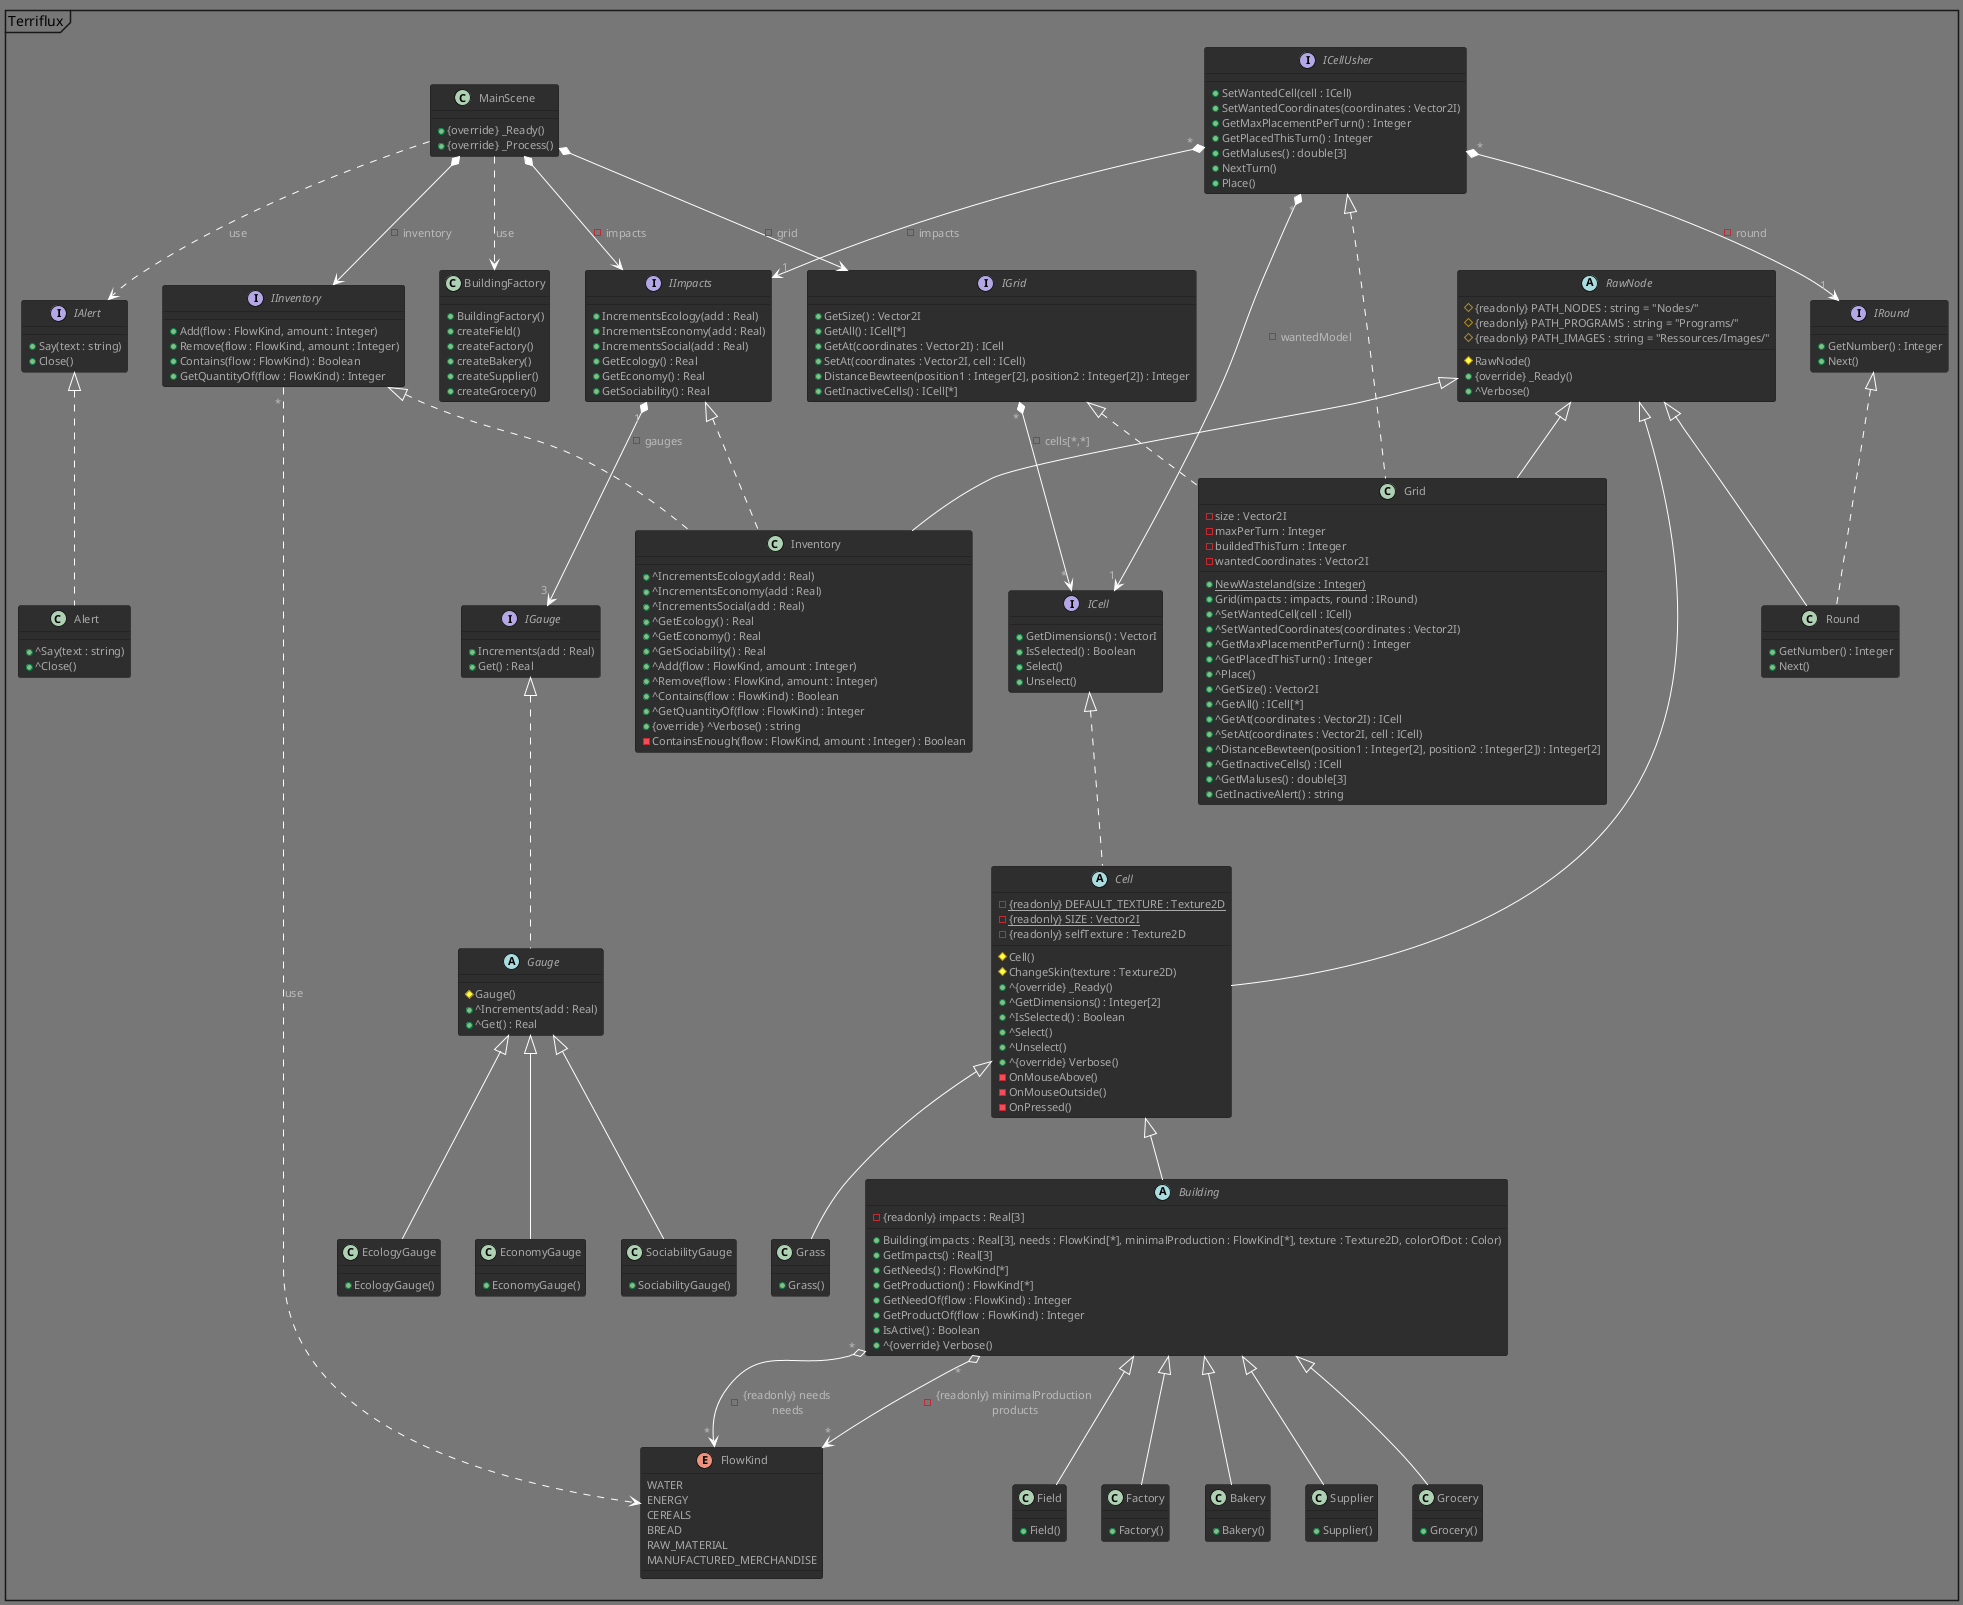 @startuml Terriflux
!theme reddress-darkgreen

mainframe Terriflux

/' MAIN SCENE '/
class MainScene 
{
    + {override} _Ready()
    + {override} _Process()
}
MainScene *--> IImpacts : - impacts
MainScene *--> IGrid : - grid
MainScene *--> IInventory : - inventory
MainScene ..> BuildingFactory : use  /' Via la PlacementList '/
MainScene ..> IAlert : use  

/' GENERAL '/
/' Any node of our own creation '/
abstract RawNode  /' extends Godot.Node '/
{
    # {readonly} PATH_NODES : string = "Nodes/"
    # {readonly} PATH_PROGRAMS : string = "Programs/"
    # {readonly} PATH_IMAGES : string = "Ressources/Images/"
    # RawNode() /' this.Name = this.getClass().ToString() '/ 
    + {override} _Ready()
    + ^Verbose()
}

/' CELLS '/
interface ICell 
{
    + GetDimensions() : VectorI 
    + IsSelected() : Boolean
    + Select()
    + Unselect() /' TODO - actuel ResetTexture '/
}
abstract Cell extends RawNode implements ICell
{
    - {static} {readonly} DEFAULT_TEXTURE : Texture2D
    - {static} {readonly} SIZE : Vector2I 
    - {readonly} selfTexture : Texture2D
    # Cell()
    # ChangeSkin(texture : Texture2D)
    + ^{override} _Ready() /' ChangeSkin() '/
    + ^GetDimensions() : Integer[2] 
    + ^IsSelected() : Boolean
    + ^Select()
    + ^Unselect() 
    + ^{override} Verbose()
    - OnMouseAbove()
    - OnMouseOutside()
    - OnPressed()
}
class Grass extends Cell
{
    + Grass() 
}
abstract Building extends Cell
{
    - {readonly} impacts : Real[3]
    + Building(impacts : Real[3], needs : FlowKind[*], minimalProduction : FlowKind[*], texture : Texture2D, colorOfDot : Color)
    + GetImpacts() : Real[3]
    + GetNeeds() : FlowKind[*]
    + GetProduction() : FlowKind[*]     /' minimal product '/
    + GetNeedOf(flow : FlowKind) : Integer
    + GetProductOf(flow : FlowKind) : Integer        /' minimal product '/
    + IsActive() : Boolean /' will produce sth this turn '/
    + ^{override} Verbose()
}
/' needs & minimalProduction = (FlowKind, Integer)[*] '/
Building" * " o--> " * "FlowKind : - {readonly} needs \n needs      
Building" * " o--> " * "FlowKind : - {readonly} minimalProduction \n products
enum FlowKind
{
    WATER
    ENERGY
    CEREALS
    BREAD
    RAW_MATERIAL
    MANUFACTURED_MERCHANDISE
}
class Field extends Building
{
    + Field()       /' 1.5, 4.0, -2.0; WATER,1 ; CEREALS,2 ; #Ce517b '/
}
class Factory extends Building
{
    + Factory()    /' 8.5, -23.0, -11.8 ; WATER,3, ENERGY,7, RAW_MATERIAL,4 ; MANUFACTURED_MERCHANDISE,5 ; #Ce7651 '/
}
class Bakery extends Building
{
    + Bakery()      /' 3.0, -1.0, -4.0 ; WATER,2, ENERGY,1, CEREALS,2 ; BREAD,3 ; #Ceb851 '/
}
class Supplier extends Building
{
    + Supplier()        /' 2.5, -2.0, -5.0 ; ; WATER,5, ENERGY,6 ; #51ce60 '/
}
class Grocery extends Building
{
    + Grocery()         /' 15.0, -2.5, -2.5 ; MANUFACTURED_MERCHANDISE,3, ENERGY,1 ; #51ceb4 '/
}
class BuildingFactory
{
    + BuildingFactory()
    + createField()
    + createFactory()
    + createBakery()
    + createSupplier()
    + createGrocery()
}

/' ROUNDS '/
interface IRound
{
    + GetNumber() : Integer
    + Next()
}
class Round extends RawNode implements IRound
{
    + GetNumber() : Integer
    + Next()
}

/' GRID '/
interface IGrid
{
    + GetSize() : Vector2I
    + GetAll() : ICell[*]       /' (ICell, Vector2I)[*] '/
    + GetAt(coordinates : Vector2I) : ICell
    + SetAt(coordinates : Vector2I, cell : ICell)
    + DistanceBewteen(position1 : Integer[2], position2 : Integer[2]) : Integer
    + GetInactiveCells() : ICell[*]        /' notamment les batiments qui ne peuvent produire '/
}
IGrid" * " *--> " * "ICell : - cells[*,*] 
/' gere uniquement le placement de cellule (et donc batiments) 
et les operations qui le precedent/suivent (choix du type, des coordonnees, etc) '/
interface ICellUsher  
{
    + SetWantedCell(cell : ICell)
    + SetWantedCoordinates(coordinates : Vector2I)
    + GetMaxPlacementPerTurn() : Integer
    + GetPlacedThisTurn() : Integer
    + GetMaluses() : double[3] 
    + NextTurn()
    + Place()   /' Confirm the placement - old StartPlacement() '/
}
ICellUsher" * " *--> " 1 "ICell : - wantedModel 
ICellUsher" * " *--> " 1 "IImpacts : - impacts 
ICellUsher" * " *--> " 1 "IRound : - round 
class Grid extends RawNode implements IGrid, ICellUsher
{
    - size : Vector2I
    - maxPerTurn : Integer
    - buildedThisTurn : Integer
    - wantedCoordinates : Vector2I
    + {static} NewWasteland(size : Integer)
    + Grid(impacts : impacts, round : IRound)
    + ^SetWantedCell(cell : ICell)
    + ^SetWantedCoordinates(coordinates : Vector2I)
    + ^GetMaxPlacementPerTurn() : Integer
    + ^GetPlacedThisTurn() : Integer
    + ^Place()
    + ^GetSize() : Vector2I
    + ^GetAll() : ICell[*]       
    + ^GetAt(coordinates : Vector2I) : ICell
    + ^SetAt(coordinates : Vector2I, cell : ICell)
    + ^DistanceBewteen(position1 : Integer[2], position2 : Integer[2]) : Integer[2]
    + ^GetInactiveCells() : ICell      
    + ^GetMaluses() : double[3]      
    + GetInactiveAlert() : string
}

/' INVENTORY & IMPACTS '/
interface IGauge
{
    + Increments(add : Real)
    + Get() : Real
}
abstract Gauge implements IGauge
{
    # Gauge()
    + ^Increments(add : Real)
    + ^Get() : Real
}
class EcologyGauge extends Gauge
{
    + EcologyGauge()
}
class EconomyGauge extends Gauge
{
    + EconomyGauge()
}
class SociabilityGauge extends Gauge
{
    + SociabilityGauge()
}
interface IImpacts
{
    + IncrementsEcology(add : Real)
    + IncrementsEconomy(add : Real)
    + IncrementsSocial(add : Real)
    + GetEcology() : Real
    + GetEconomy() : Real
    + GetSociability() : Real
}
IImpacts" 1 " *--> " 3 "IGauge : - gauges
interface IInventory 
{
    + Add(flow : FlowKind, amount : Integer)
    + Remove(flow : FlowKind, amount : Integer)
    + Contains(flow : FlowKind) : Boolean
    + GetQuantityOf(flow : FlowKind) : Integer
}
IInventory" * " ..> FlowKind : use
class Inventory extends RawNode implements IImpacts, IInventory /' ancien node Impact avec acces inventaire ET jauges, mais renommé '/
{   
    + ^IncrementsEcology(add : Real)
    + ^IncrementsEconomy(add : Real)
    + ^IncrementsSocial(add : Real)
    + ^GetEcology() : Real
    + ^GetEconomy() : Real
    + ^GetSociability() : Real
    + ^Add(flow : FlowKind, amount : Integer)
    + ^Remove(flow : FlowKind, amount : Integer)
    + ^Contains(flow : FlowKind) : Boolean
    + ^GetQuantityOf(flow : FlowKind) : Integer
    + {override} ^Verbose() : string
    - ContainsEnough(flow : FlowKind, amount : Integer) : Boolean
}

/' MESSAGE to user '/
interface IAlert
{
    + Say(text : string)
    + Close()
}
class Alert implements IAlert
{
    + ^Say(text : string)
    + ^Close()
}

@enduml